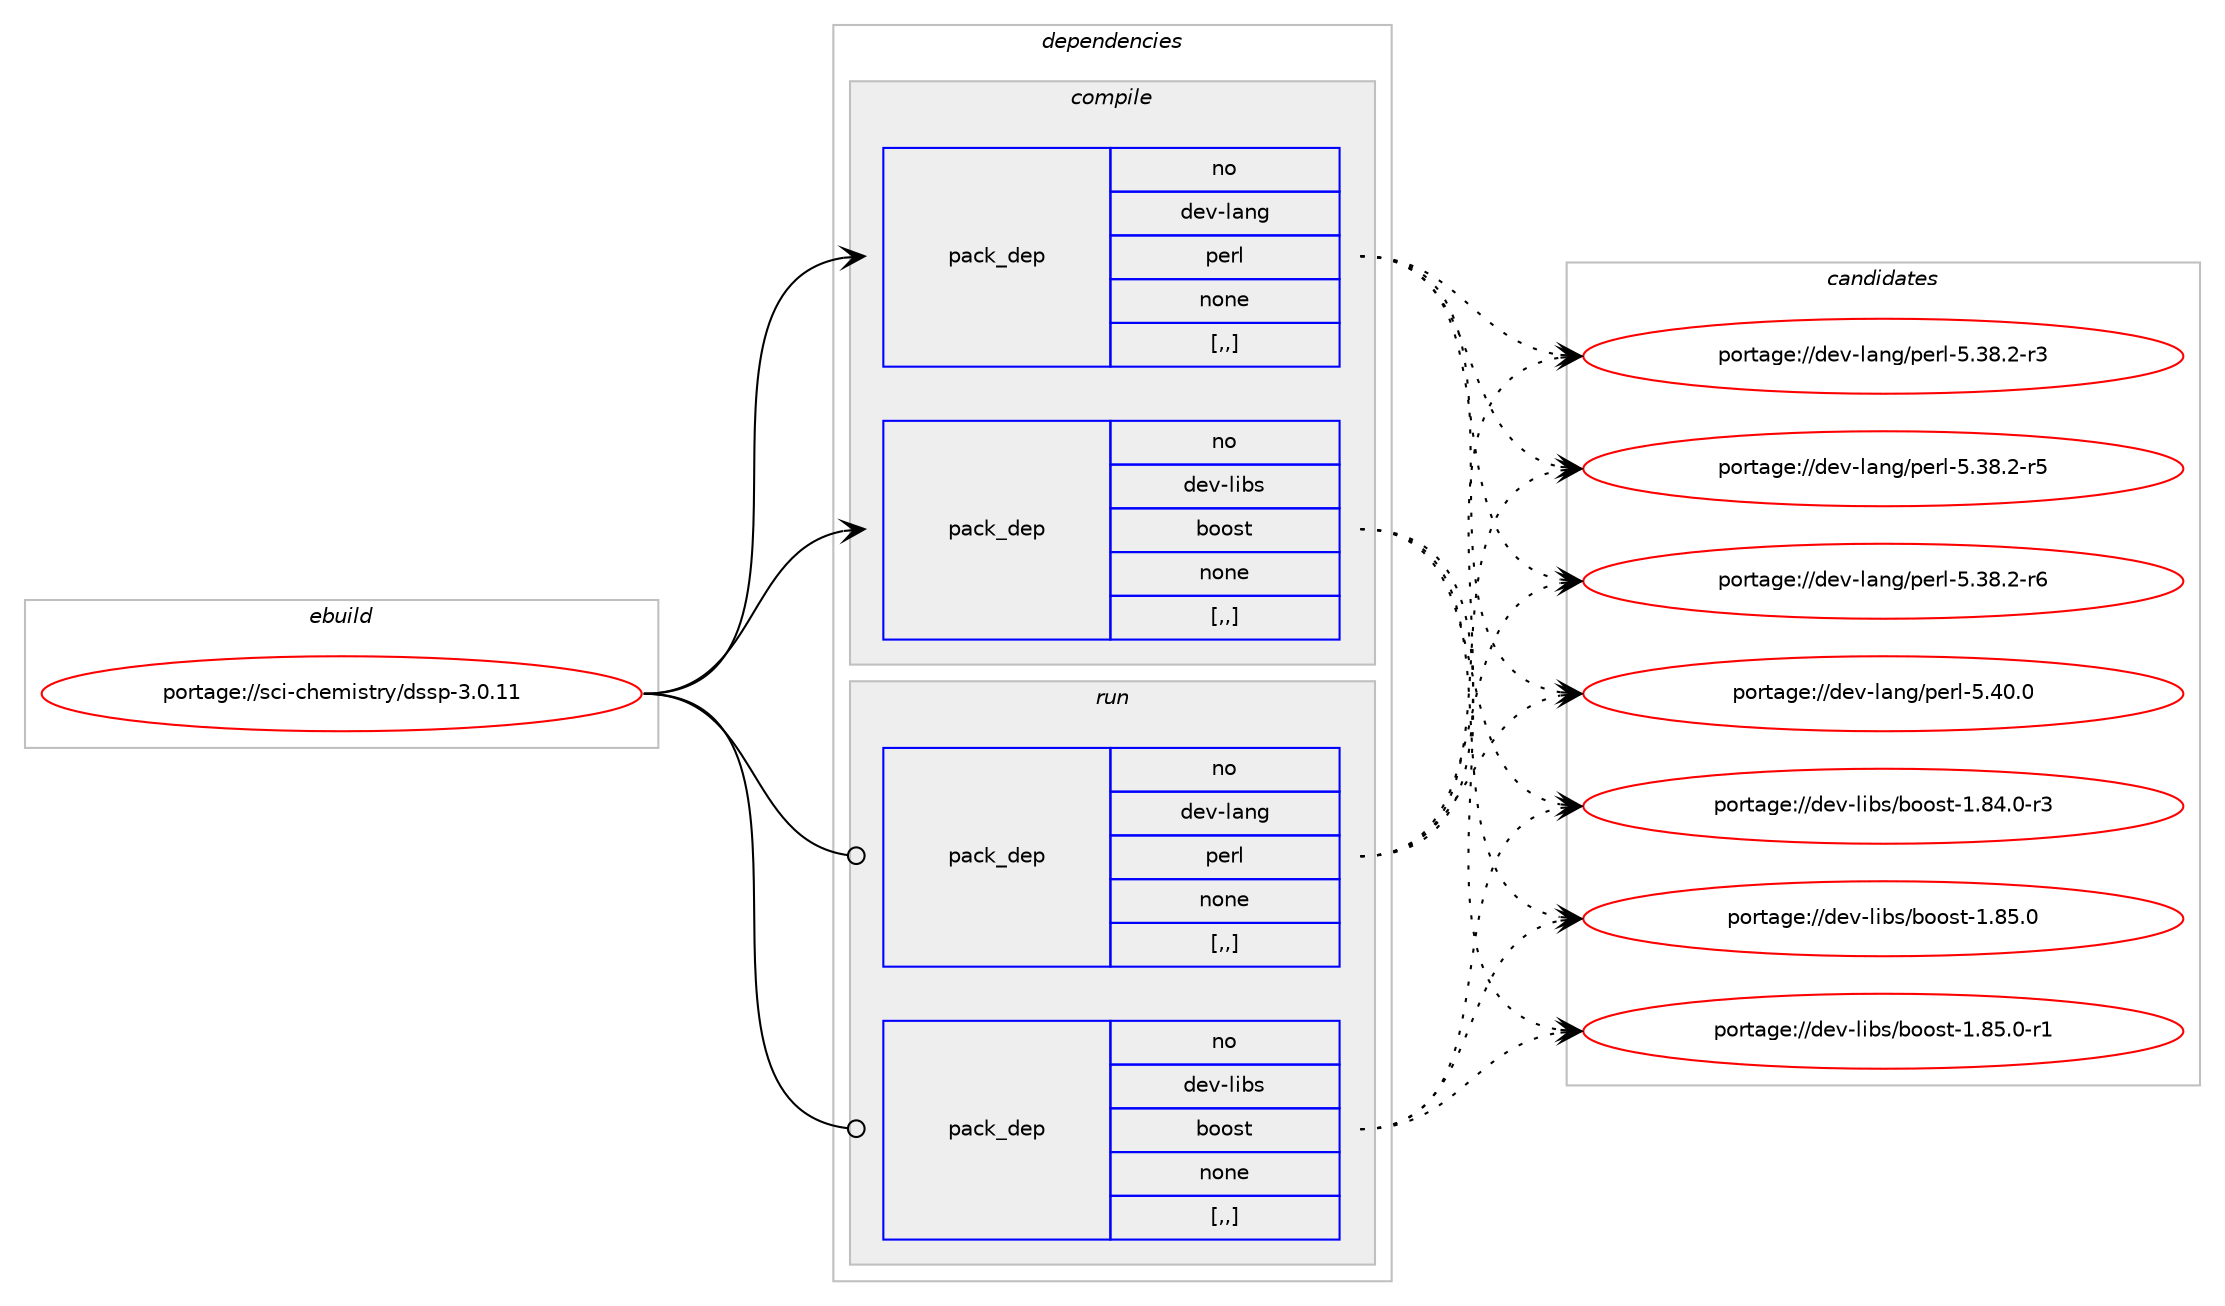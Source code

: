 digraph prolog {

# *************
# Graph options
# *************

newrank=true;
concentrate=true;
compound=true;
graph [rankdir=LR,fontname=Helvetica,fontsize=10,ranksep=1.5];#, ranksep=2.5, nodesep=0.2];
edge  [arrowhead=vee];
node  [fontname=Helvetica,fontsize=10];

# **********
# The ebuild
# **********

subgraph cluster_leftcol {
color=gray;
rank=same;
label=<<i>ebuild</i>>;
id [label="portage://sci-chemistry/dssp-3.0.11", color=red, width=4, href="../sci-chemistry/dssp-3.0.11.svg"];
}

# ****************
# The dependencies
# ****************

subgraph cluster_midcol {
color=gray;
label=<<i>dependencies</i>>;
subgraph cluster_compile {
fillcolor="#eeeeee";
style=filled;
label=<<i>compile</i>>;
subgraph pack280052 {
dependency384466 [label=<<TABLE BORDER="0" CELLBORDER="1" CELLSPACING="0" CELLPADDING="4" WIDTH="220"><TR><TD ROWSPAN="6" CELLPADDING="30">pack_dep</TD></TR><TR><TD WIDTH="110">no</TD></TR><TR><TD>dev-lang</TD></TR><TR><TD>perl</TD></TR><TR><TD>none</TD></TR><TR><TD>[,,]</TD></TR></TABLE>>, shape=none, color=blue];
}
id:e -> dependency384466:w [weight=20,style="solid",arrowhead="vee"];
subgraph pack280053 {
dependency384467 [label=<<TABLE BORDER="0" CELLBORDER="1" CELLSPACING="0" CELLPADDING="4" WIDTH="220"><TR><TD ROWSPAN="6" CELLPADDING="30">pack_dep</TD></TR><TR><TD WIDTH="110">no</TD></TR><TR><TD>dev-libs</TD></TR><TR><TD>boost</TD></TR><TR><TD>none</TD></TR><TR><TD>[,,]</TD></TR></TABLE>>, shape=none, color=blue];
}
id:e -> dependency384467:w [weight=20,style="solid",arrowhead="vee"];
}
subgraph cluster_compileandrun {
fillcolor="#eeeeee";
style=filled;
label=<<i>compile and run</i>>;
}
subgraph cluster_run {
fillcolor="#eeeeee";
style=filled;
label=<<i>run</i>>;
subgraph pack280054 {
dependency384468 [label=<<TABLE BORDER="0" CELLBORDER="1" CELLSPACING="0" CELLPADDING="4" WIDTH="220"><TR><TD ROWSPAN="6" CELLPADDING="30">pack_dep</TD></TR><TR><TD WIDTH="110">no</TD></TR><TR><TD>dev-lang</TD></TR><TR><TD>perl</TD></TR><TR><TD>none</TD></TR><TR><TD>[,,]</TD></TR></TABLE>>, shape=none, color=blue];
}
id:e -> dependency384468:w [weight=20,style="solid",arrowhead="odot"];
subgraph pack280055 {
dependency384469 [label=<<TABLE BORDER="0" CELLBORDER="1" CELLSPACING="0" CELLPADDING="4" WIDTH="220"><TR><TD ROWSPAN="6" CELLPADDING="30">pack_dep</TD></TR><TR><TD WIDTH="110">no</TD></TR><TR><TD>dev-libs</TD></TR><TR><TD>boost</TD></TR><TR><TD>none</TD></TR><TR><TD>[,,]</TD></TR></TABLE>>, shape=none, color=blue];
}
id:e -> dependency384469:w [weight=20,style="solid",arrowhead="odot"];
}
}

# **************
# The candidates
# **************

subgraph cluster_choices {
rank=same;
color=gray;
label=<<i>candidates</i>>;

subgraph choice280052 {
color=black;
nodesep=1;
choice100101118451089711010347112101114108455346515646504511451 [label="portage://dev-lang/perl-5.38.2-r3", color=red, width=4,href="../dev-lang/perl-5.38.2-r3.svg"];
choice100101118451089711010347112101114108455346515646504511453 [label="portage://dev-lang/perl-5.38.2-r5", color=red, width=4,href="../dev-lang/perl-5.38.2-r5.svg"];
choice100101118451089711010347112101114108455346515646504511454 [label="portage://dev-lang/perl-5.38.2-r6", color=red, width=4,href="../dev-lang/perl-5.38.2-r6.svg"];
choice10010111845108971101034711210111410845534652484648 [label="portage://dev-lang/perl-5.40.0", color=red, width=4,href="../dev-lang/perl-5.40.0.svg"];
dependency384466:e -> choice100101118451089711010347112101114108455346515646504511451:w [style=dotted,weight="100"];
dependency384466:e -> choice100101118451089711010347112101114108455346515646504511453:w [style=dotted,weight="100"];
dependency384466:e -> choice100101118451089711010347112101114108455346515646504511454:w [style=dotted,weight="100"];
dependency384466:e -> choice10010111845108971101034711210111410845534652484648:w [style=dotted,weight="100"];
}
subgraph choice280053 {
color=black;
nodesep=1;
choice10010111845108105981154798111111115116454946565246484511451 [label="portage://dev-libs/boost-1.84.0-r3", color=red, width=4,href="../dev-libs/boost-1.84.0-r3.svg"];
choice1001011184510810598115479811111111511645494656534648 [label="portage://dev-libs/boost-1.85.0", color=red, width=4,href="../dev-libs/boost-1.85.0.svg"];
choice10010111845108105981154798111111115116454946565346484511449 [label="portage://dev-libs/boost-1.85.0-r1", color=red, width=4,href="../dev-libs/boost-1.85.0-r1.svg"];
dependency384467:e -> choice10010111845108105981154798111111115116454946565246484511451:w [style=dotted,weight="100"];
dependency384467:e -> choice1001011184510810598115479811111111511645494656534648:w [style=dotted,weight="100"];
dependency384467:e -> choice10010111845108105981154798111111115116454946565346484511449:w [style=dotted,weight="100"];
}
subgraph choice280054 {
color=black;
nodesep=1;
choice100101118451089711010347112101114108455346515646504511451 [label="portage://dev-lang/perl-5.38.2-r3", color=red, width=4,href="../dev-lang/perl-5.38.2-r3.svg"];
choice100101118451089711010347112101114108455346515646504511453 [label="portage://dev-lang/perl-5.38.2-r5", color=red, width=4,href="../dev-lang/perl-5.38.2-r5.svg"];
choice100101118451089711010347112101114108455346515646504511454 [label="portage://dev-lang/perl-5.38.2-r6", color=red, width=4,href="../dev-lang/perl-5.38.2-r6.svg"];
choice10010111845108971101034711210111410845534652484648 [label="portage://dev-lang/perl-5.40.0", color=red, width=4,href="../dev-lang/perl-5.40.0.svg"];
dependency384468:e -> choice100101118451089711010347112101114108455346515646504511451:w [style=dotted,weight="100"];
dependency384468:e -> choice100101118451089711010347112101114108455346515646504511453:w [style=dotted,weight="100"];
dependency384468:e -> choice100101118451089711010347112101114108455346515646504511454:w [style=dotted,weight="100"];
dependency384468:e -> choice10010111845108971101034711210111410845534652484648:w [style=dotted,weight="100"];
}
subgraph choice280055 {
color=black;
nodesep=1;
choice10010111845108105981154798111111115116454946565246484511451 [label="portage://dev-libs/boost-1.84.0-r3", color=red, width=4,href="../dev-libs/boost-1.84.0-r3.svg"];
choice1001011184510810598115479811111111511645494656534648 [label="portage://dev-libs/boost-1.85.0", color=red, width=4,href="../dev-libs/boost-1.85.0.svg"];
choice10010111845108105981154798111111115116454946565346484511449 [label="portage://dev-libs/boost-1.85.0-r1", color=red, width=4,href="../dev-libs/boost-1.85.0-r1.svg"];
dependency384469:e -> choice10010111845108105981154798111111115116454946565246484511451:w [style=dotted,weight="100"];
dependency384469:e -> choice1001011184510810598115479811111111511645494656534648:w [style=dotted,weight="100"];
dependency384469:e -> choice10010111845108105981154798111111115116454946565346484511449:w [style=dotted,weight="100"];
}
}

}
